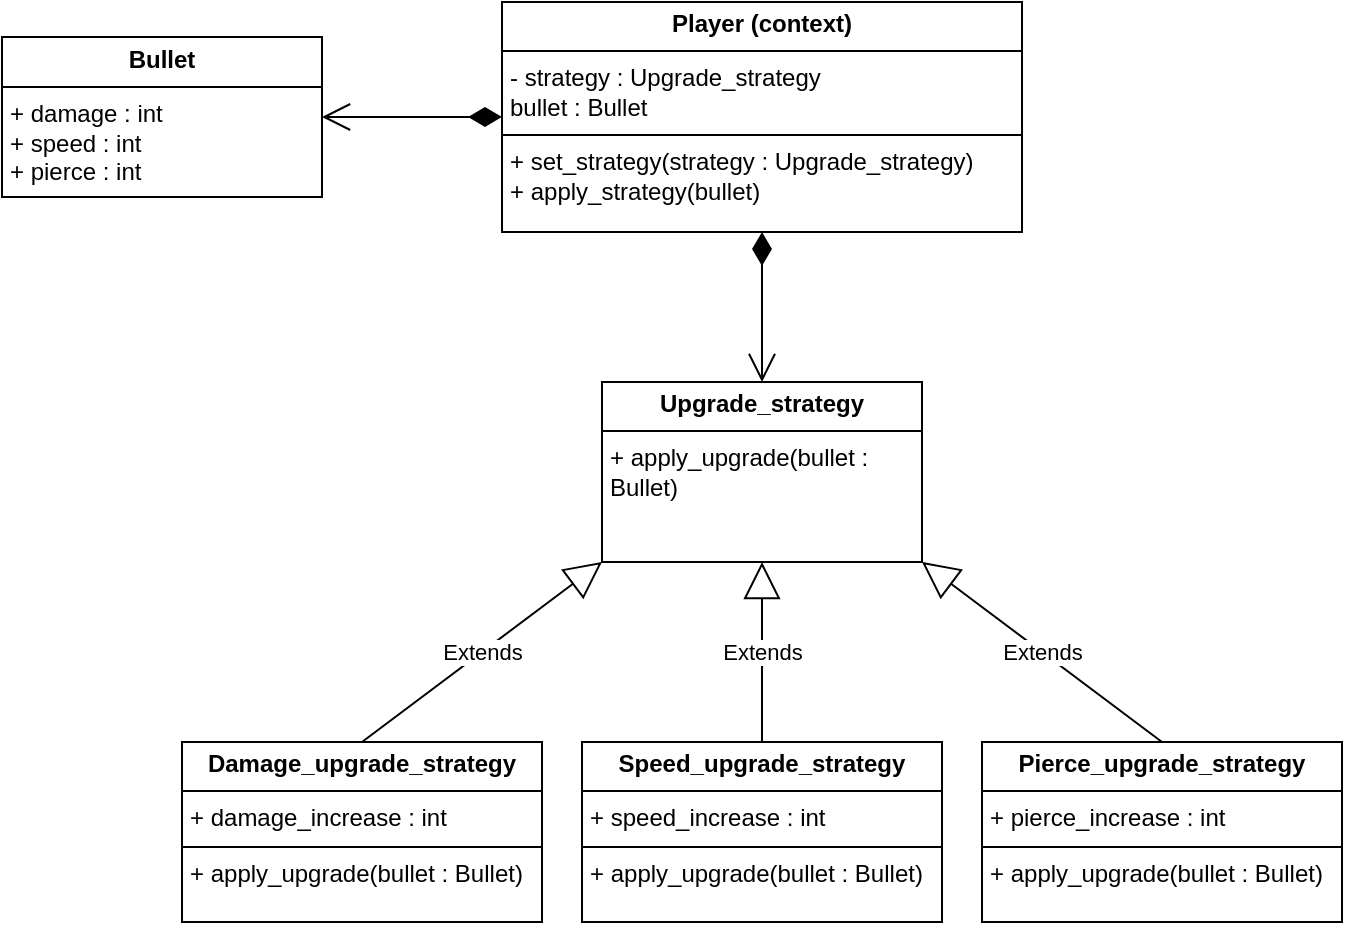 <mxfile version="25.0.3">
  <diagram name="Page-1" id="G6FwRVsRsfc9s2U2608C">
    <mxGraphModel dx="1290" dy="522" grid="1" gridSize="10" guides="1" tooltips="1" connect="1" arrows="1" fold="1" page="1" pageScale="1" pageWidth="850" pageHeight="1100" math="0" shadow="0">
      <root>
        <mxCell id="0" />
        <mxCell id="1" parent="0" />
        <mxCell id="8B6VDIPxT0hWtWhfQKk4-1" value="&lt;p style=&quot;margin:0px;margin-top:4px;text-align:center;&quot;&gt;&lt;b&gt;Bullet&lt;/b&gt;&lt;/p&gt;&lt;hr size=&quot;1&quot; style=&quot;border-style:solid;&quot;&gt;&lt;p style=&quot;margin:0px;margin-left:4px;&quot;&gt;+ damage : int&lt;/p&gt;&lt;p style=&quot;margin:0px;margin-left:4px;&quot;&gt;+ speed : int&lt;/p&gt;&lt;p style=&quot;margin:0px;margin-left:4px;&quot;&gt;+ pierce : int&lt;/p&gt;" style="verticalAlign=top;align=left;overflow=fill;html=1;whiteSpace=wrap;" parent="1" vertex="1">
          <mxGeometry x="20" y="97.5" width="160" height="80" as="geometry" />
        </mxCell>
        <mxCell id="8B6VDIPxT0hWtWhfQKk4-2" value="&lt;p style=&quot;margin:0px;margin-top:4px;text-align:center;&quot;&gt;&lt;b&gt;Upgrade_strategy&lt;/b&gt;&lt;/p&gt;&lt;hr size=&quot;1&quot; style=&quot;border-style:solid;&quot;&gt;&lt;p style=&quot;margin:0px;margin-left:4px;&quot;&gt;+ apply_upgrade(bullet : Bullet)&lt;/p&gt;" style="verticalAlign=top;align=left;overflow=fill;html=1;whiteSpace=wrap;" parent="1" vertex="1">
          <mxGeometry x="320" y="270" width="160" height="90" as="geometry" />
        </mxCell>
        <mxCell id="8B6VDIPxT0hWtWhfQKk4-3" value="&lt;p style=&quot;margin:0px;margin-top:4px;text-align:center;&quot;&gt;&lt;b&gt;Damage_upgrade_strategy&lt;/b&gt;&lt;/p&gt;&lt;hr size=&quot;1&quot; style=&quot;border-style:solid;&quot;&gt;&lt;p style=&quot;margin:0px;margin-left:4px;&quot;&gt;+ damage_increase : int&lt;/p&gt;&lt;hr size=&quot;1&quot; style=&quot;border-style:solid;&quot;&gt;&lt;p style=&quot;margin:0px;margin-left:4px;&quot;&gt;+ apply_upgrade(bullet : Bullet)&lt;/p&gt;" style="verticalAlign=top;align=left;overflow=fill;html=1;whiteSpace=wrap;" parent="1" vertex="1">
          <mxGeometry x="110" y="450" width="180" height="90" as="geometry" />
        </mxCell>
        <mxCell id="8B6VDIPxT0hWtWhfQKk4-4" value="&lt;p style=&quot;margin:0px;margin-top:4px;text-align:center;&quot;&gt;&lt;b&gt;Speed_upgrade_strategy&lt;/b&gt;&lt;/p&gt;&lt;hr size=&quot;1&quot; style=&quot;border-style:solid;&quot;&gt;&lt;p style=&quot;margin:0px;margin-left:4px;&quot;&gt;+ speed_increase : int&lt;/p&gt;&lt;hr size=&quot;1&quot; style=&quot;border-style:solid;&quot;&gt;&lt;p style=&quot;margin:0px;margin-left:4px;&quot;&gt;+ apply_upgrade(bullet : Bullet)&lt;/p&gt;" style="verticalAlign=top;align=left;overflow=fill;html=1;whiteSpace=wrap;" parent="1" vertex="1">
          <mxGeometry x="310" y="450" width="180" height="90" as="geometry" />
        </mxCell>
        <mxCell id="8B6VDIPxT0hWtWhfQKk4-5" value="&lt;p style=&quot;margin:0px;margin-top:4px;text-align:center;&quot;&gt;&lt;b&gt;Pierce_upgrade_strategy&lt;/b&gt;&lt;/p&gt;&lt;hr size=&quot;1&quot; style=&quot;border-style:solid;&quot;&gt;&lt;p style=&quot;margin:0px;margin-left:4px;&quot;&gt;+ pierce_increase : int&lt;/p&gt;&lt;hr size=&quot;1&quot; style=&quot;border-style:solid;&quot;&gt;&lt;p style=&quot;margin:0px;margin-left:4px;&quot;&gt;+ apply_upgrade(bullet : Bullet)&lt;/p&gt;" style="verticalAlign=top;align=left;overflow=fill;html=1;whiteSpace=wrap;" parent="1" vertex="1">
          <mxGeometry x="510" y="450" width="180" height="90" as="geometry" />
        </mxCell>
        <mxCell id="8B6VDIPxT0hWtWhfQKk4-6" value="&lt;p style=&quot;margin:0px;margin-top:4px;text-align:center;&quot;&gt;&lt;b&gt;Player (context)&lt;/b&gt;&lt;/p&gt;&lt;hr size=&quot;1&quot; style=&quot;border-style:solid;&quot;&gt;&lt;p style=&quot;margin:0px;margin-left:4px;&quot;&gt;- strategy : Upgrade_strategy&lt;/p&gt;&lt;p style=&quot;margin:0px;margin-left:4px;&quot;&gt;bullet : Bullet&lt;/p&gt;&lt;hr style=&quot;border-style: solid;&quot; size=&quot;1&quot;&gt;&lt;p style=&quot;margin: 0px 0px 0px 4px;&quot;&gt;+ set_strategy(strategy : Upgrade_strategy)&lt;/p&gt;&lt;p style=&quot;margin: 0px 0px 0px 4px;&quot;&gt;+ apply_strategy(bullet)&lt;/p&gt;" style="verticalAlign=top;align=left;overflow=fill;html=1;whiteSpace=wrap;" parent="1" vertex="1">
          <mxGeometry x="270" y="80" width="260" height="115" as="geometry" />
        </mxCell>
        <mxCell id="8B6VDIPxT0hWtWhfQKk4-7" value="" style="endArrow=open;html=1;endSize=12;startArrow=diamondThin;startSize=14;startFill=1;edgeStyle=orthogonalEdgeStyle;align=left;verticalAlign=bottom;rounded=0;exitX=0;exitY=0.5;exitDx=0;exitDy=0;entryX=1;entryY=0.5;entryDx=0;entryDy=0;" parent="1" source="8B6VDIPxT0hWtWhfQKk4-6" target="8B6VDIPxT0hWtWhfQKk4-1" edge="1">
          <mxGeometry x="-1" y="3" relative="1" as="geometry">
            <mxPoint x="190" y="220" as="sourcePoint" />
            <mxPoint x="370" y="230" as="targetPoint" />
          </mxGeometry>
        </mxCell>
        <mxCell id="8B6VDIPxT0hWtWhfQKk4-8" value="" style="endArrow=open;html=1;endSize=12;startArrow=diamondThin;startSize=14;startFill=1;edgeStyle=orthogonalEdgeStyle;align=left;verticalAlign=bottom;rounded=0;exitX=0.5;exitY=1;exitDx=0;exitDy=0;entryX=0.5;entryY=0;entryDx=0;entryDy=0;" parent="1" source="8B6VDIPxT0hWtWhfQKk4-6" target="8B6VDIPxT0hWtWhfQKk4-2" edge="1">
          <mxGeometry x="-1" y="3" relative="1" as="geometry">
            <mxPoint x="370" y="240" as="sourcePoint" />
            <mxPoint x="280" y="240" as="targetPoint" />
          </mxGeometry>
        </mxCell>
        <mxCell id="8B6VDIPxT0hWtWhfQKk4-10" value="Extends" style="endArrow=block;endSize=16;endFill=0;html=1;rounded=0;exitX=0.5;exitY=0;exitDx=0;exitDy=0;entryX=0;entryY=1;entryDx=0;entryDy=0;" parent="1" source="8B6VDIPxT0hWtWhfQKk4-3" target="8B6VDIPxT0hWtWhfQKk4-2" edge="1">
          <mxGeometry width="160" relative="1" as="geometry">
            <mxPoint x="180" y="410" as="sourcePoint" />
            <mxPoint x="340" y="410" as="targetPoint" />
          </mxGeometry>
        </mxCell>
        <mxCell id="8B6VDIPxT0hWtWhfQKk4-11" value="Extends" style="endArrow=block;endSize=16;endFill=0;html=1;rounded=0;exitX=0.5;exitY=0;exitDx=0;exitDy=0;entryX=0.5;entryY=1;entryDx=0;entryDy=0;" parent="1" source="8B6VDIPxT0hWtWhfQKk4-4" target="8B6VDIPxT0hWtWhfQKk4-2" edge="1">
          <mxGeometry width="160" relative="1" as="geometry">
            <mxPoint x="500" y="430" as="sourcePoint" />
            <mxPoint x="620" y="340" as="targetPoint" />
          </mxGeometry>
        </mxCell>
        <mxCell id="8B6VDIPxT0hWtWhfQKk4-12" value="Extends" style="endArrow=block;endSize=16;endFill=0;html=1;rounded=0;exitX=0.5;exitY=0;exitDx=0;exitDy=0;entryX=1;entryY=1;entryDx=0;entryDy=0;" parent="1" source="8B6VDIPxT0hWtWhfQKk4-5" target="8B6VDIPxT0hWtWhfQKk4-2" edge="1">
          <mxGeometry width="160" relative="1" as="geometry">
            <mxPoint x="599.5" y="430" as="sourcePoint" />
            <mxPoint x="599.5" y="340" as="targetPoint" />
          </mxGeometry>
        </mxCell>
      </root>
    </mxGraphModel>
  </diagram>
</mxfile>

